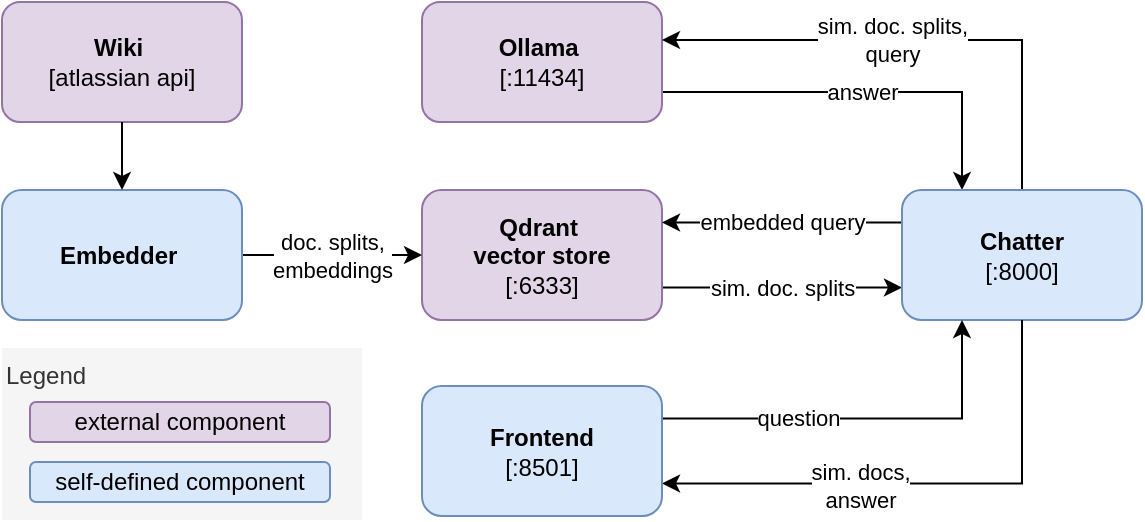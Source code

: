<mxfile version="24.2.5" type="device">
  <diagram name="Seite-1" id="3bmsypVCaPkOrDTnAPW6">
    <mxGraphModel dx="1195" dy="703" grid="1" gridSize="10" guides="1" tooltips="1" connect="1" arrows="1" fold="1" page="1" pageScale="1" pageWidth="827" pageHeight="1169" math="0" shadow="0">
      <root>
        <mxCell id="0" />
        <mxCell id="1" parent="0" />
        <mxCell id="M4HMCHmL-GuKMZ_Y5gHT-4" value="Legend" style="rounded=0;whiteSpace=wrap;html=1;align=left;verticalAlign=top;fillColor=#f5f5f5;fontColor=#333333;strokeColor=none;" vertex="1" parent="1">
          <mxGeometry x="90" y="254" width="180" height="86" as="geometry" />
        </mxCell>
        <mxCell id="RJn2DbcGauJP0GiHCEQI-9" value="sim. doc. splits" style="edgeStyle=orthogonalEdgeStyle;rounded=0;orthogonalLoop=1;jettySize=auto;html=1;entryX=0;entryY=0.75;entryDx=0;entryDy=0;exitX=1;exitY=0.75;exitDx=0;exitDy=0;" parent="1" source="RJn2DbcGauJP0GiHCEQI-1" target="RJn2DbcGauJP0GiHCEQI-5" edge="1">
          <mxGeometry relative="1" as="geometry" />
        </mxCell>
        <mxCell id="RJn2DbcGauJP0GiHCEQI-1" value="&lt;b&gt;Qdrant&amp;nbsp;&lt;/b&gt;&lt;div&gt;&lt;b&gt;vector store&lt;/b&gt;&lt;/div&gt;&lt;div&gt;[:&lt;span style=&quot;background-color: initial;&quot;&gt;6333]&lt;/span&gt;&lt;/div&gt;" style="rounded=1;whiteSpace=wrap;html=1;fillColor=#e1d5e7;strokeColor=#9673a6;" parent="1" vertex="1">
          <mxGeometry x="300" y="175" width="120" height="65" as="geometry" />
        </mxCell>
        <mxCell id="RJn2DbcGauJP0GiHCEQI-7" value="doc. splits,&lt;div&gt;embeddings&lt;/div&gt;" style="edgeStyle=orthogonalEdgeStyle;rounded=0;orthogonalLoop=1;jettySize=auto;html=1;" parent="1" source="RJn2DbcGauJP0GiHCEQI-2" target="RJn2DbcGauJP0GiHCEQI-1" edge="1">
          <mxGeometry relative="1" as="geometry" />
        </mxCell>
        <mxCell id="RJn2DbcGauJP0GiHCEQI-2" value="&lt;b&gt;Embedder&amp;nbsp;&lt;/b&gt;" style="rounded=1;whiteSpace=wrap;html=1;fillColor=#dae8fc;strokeColor=#6c8ebf;" parent="1" vertex="1">
          <mxGeometry x="90" y="175" width="120" height="65" as="geometry" />
        </mxCell>
        <mxCell id="RJn2DbcGauJP0GiHCEQI-3" value="&lt;div&gt;&lt;b&gt;Wiki&lt;/b&gt;&amp;nbsp;&lt;br&gt;[&lt;span style=&quot;background-color: initial;&quot;&gt;atlassian&amp;nbsp;&lt;/span&gt;&lt;span style=&quot;background-color: initial;&quot;&gt;api]&lt;/span&gt;&lt;/div&gt;" style="rounded=1;whiteSpace=wrap;html=1;fillColor=#e1d5e7;strokeColor=#9673a6;align=center;verticalAlign=middle;fontFamily=Helvetica;fontSize=12;fontColor=default;" parent="1" vertex="1">
          <mxGeometry x="90" y="81" width="120" height="60" as="geometry" />
        </mxCell>
        <mxCell id="RJn2DbcGauJP0GiHCEQI-12" value="answer" style="edgeStyle=orthogonalEdgeStyle;rounded=0;orthogonalLoop=1;jettySize=auto;html=1;entryX=0.25;entryY=0;entryDx=0;entryDy=0;exitX=1;exitY=0.75;exitDx=0;exitDy=0;" parent="1" source="RJn2DbcGauJP0GiHCEQI-4" target="RJn2DbcGauJP0GiHCEQI-5" edge="1">
          <mxGeometry relative="1" as="geometry" />
        </mxCell>
        <mxCell id="RJn2DbcGauJP0GiHCEQI-4" value="&lt;div&gt;&lt;b&gt;Ollama&lt;/b&gt;&amp;nbsp;&lt;/div&gt;&lt;div&gt;[:&lt;span style=&quot;background-color: initial;&quot;&gt;11434]&lt;/span&gt;&lt;/div&gt;&lt;code&gt;&lt;span class=&quot;sh&quot;&gt;&lt;/span&gt;&lt;/code&gt;" style="rounded=1;whiteSpace=wrap;html=1;fillColor=#e1d5e7;strokeColor=#9673a6;" parent="1" vertex="1">
          <mxGeometry x="300" y="81" width="120" height="60" as="geometry" />
        </mxCell>
        <mxCell id="RJn2DbcGauJP0GiHCEQI-11" value="sim. doc. splits,&lt;div&gt;query&lt;/div&gt;" style="edgeStyle=orthogonalEdgeStyle;rounded=0;orthogonalLoop=1;jettySize=auto;html=1;exitX=0.5;exitY=0;exitDx=0;exitDy=0;" parent="1" source="RJn2DbcGauJP0GiHCEQI-5" edge="1">
          <mxGeometry x="0.103" relative="1" as="geometry">
            <Array as="points">
              <mxPoint x="600" y="100" />
            </Array>
            <mxPoint x="420" y="100" as="targetPoint" />
            <mxPoint as="offset" />
          </mxGeometry>
        </mxCell>
        <mxCell id="RJn2DbcGauJP0GiHCEQI-17" value="embedded query" style="edgeStyle=orthogonalEdgeStyle;rounded=0;orthogonalLoop=1;jettySize=auto;html=1;exitX=0;exitY=0.25;exitDx=0;exitDy=0;entryX=1;entryY=0.25;entryDx=0;entryDy=0;" parent="1" source="RJn2DbcGauJP0GiHCEQI-5" target="RJn2DbcGauJP0GiHCEQI-1" edge="1">
          <mxGeometry relative="1" as="geometry" />
        </mxCell>
        <mxCell id="RJn2DbcGauJP0GiHCEQI-5" value="&lt;div&gt;&lt;b&gt;Chatter&lt;/b&gt;&lt;/div&gt;&lt;div&gt;[:8000]&lt;/div&gt;&lt;code&gt;&lt;span class=&quot;sh&quot;&gt;&lt;/span&gt;&lt;/code&gt;" style="rounded=1;whiteSpace=wrap;html=1;fillColor=#dae8fc;strokeColor=#6c8ebf;" parent="1" vertex="1">
          <mxGeometry x="540" y="175" width="120" height="65" as="geometry" />
        </mxCell>
        <mxCell id="RJn2DbcGauJP0GiHCEQI-6" value="" style="endArrow=classic;html=1;rounded=0;exitX=0.5;exitY=1;exitDx=0;exitDy=0;entryX=0.5;entryY=0;entryDx=0;entryDy=0;" parent="1" source="RJn2DbcGauJP0GiHCEQI-3" target="RJn2DbcGauJP0GiHCEQI-2" edge="1">
          <mxGeometry width="50" height="50" relative="1" as="geometry">
            <mxPoint x="390" y="360" as="sourcePoint" />
            <mxPoint x="440" y="310" as="targetPoint" />
          </mxGeometry>
        </mxCell>
        <mxCell id="RJn2DbcGauJP0GiHCEQI-22" value="sim. docs,&lt;div&gt;answer&lt;/div&gt;" style="endArrow=classic;html=1;rounded=0;entryX=1;entryY=0.75;entryDx=0;entryDy=0;exitX=0.5;exitY=1;exitDx=0;exitDy=0;edgeStyle=orthogonalEdgeStyle;" parent="1" source="RJn2DbcGauJP0GiHCEQI-5" target="DDp0wnkuRy1xiuKNdew7-1" edge="1">
          <mxGeometry x="0.246" y="1" width="50" height="50" relative="1" as="geometry">
            <mxPoint x="660" y="210" as="sourcePoint" />
            <mxPoint x="700" y="210" as="targetPoint" />
            <mxPoint as="offset" />
          </mxGeometry>
        </mxCell>
        <mxCell id="DDp0wnkuRy1xiuKNdew7-3" value="question" style="edgeStyle=orthogonalEdgeStyle;rounded=0;orthogonalLoop=1;jettySize=auto;html=1;entryX=0.25;entryY=1;entryDx=0;entryDy=0;exitX=1;exitY=0.25;exitDx=0;exitDy=0;" parent="1" source="DDp0wnkuRy1xiuKNdew7-1" target="RJn2DbcGauJP0GiHCEQI-5" edge="1">
          <mxGeometry x="-0.32" relative="1" as="geometry">
            <mxPoint as="offset" />
          </mxGeometry>
        </mxCell>
        <mxCell id="DDp0wnkuRy1xiuKNdew7-1" value="&lt;div&gt;&lt;b&gt;Frontend&lt;/b&gt;&lt;/div&gt;&lt;div&gt;[:8501]&lt;/div&gt;&lt;code&gt;&lt;span class=&quot;sh&quot;&gt;&lt;/span&gt;&lt;/code&gt;" style="rounded=1;whiteSpace=wrap;html=1;fillColor=#dae8fc;strokeColor=#6c8ebf;" parent="1" vertex="1">
          <mxGeometry x="300" y="273" width="120" height="65" as="geometry" />
        </mxCell>
        <mxCell id="M4HMCHmL-GuKMZ_Y5gHT-2" value="&lt;div&gt;external component&lt;/div&gt;" style="rounded=1;whiteSpace=wrap;html=1;fillColor=#e1d5e7;strokeColor=#9673a6;align=center;verticalAlign=middle;fontFamily=Helvetica;fontSize=12;fontColor=default;" vertex="1" parent="1">
          <mxGeometry x="104" y="281" width="150" height="20" as="geometry" />
        </mxCell>
        <mxCell id="M4HMCHmL-GuKMZ_Y5gHT-3" value="&lt;div&gt;self-defined component&lt;/div&gt;" style="rounded=1;whiteSpace=wrap;html=1;fillColor=#dae8fc;strokeColor=#6c8ebf;align=center;verticalAlign=middle;fontFamily=Helvetica;fontSize=12;fontColor=default;" vertex="1" parent="1">
          <mxGeometry x="104" y="311" width="150" height="20" as="geometry" />
        </mxCell>
      </root>
    </mxGraphModel>
  </diagram>
</mxfile>
